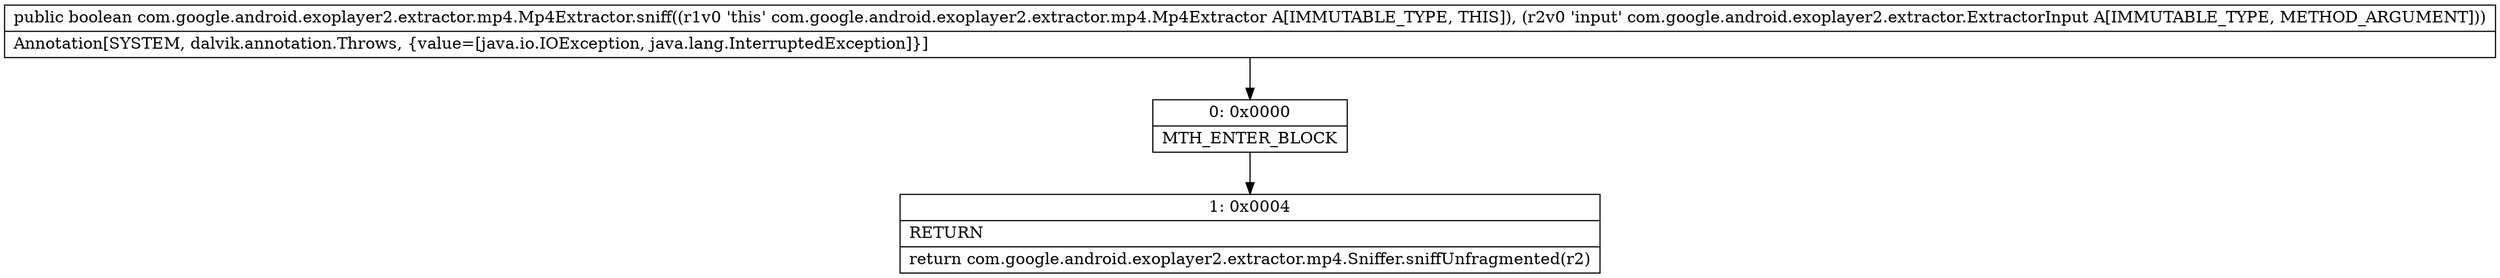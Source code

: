 digraph "CFG forcom.google.android.exoplayer2.extractor.mp4.Mp4Extractor.sniff(Lcom\/google\/android\/exoplayer2\/extractor\/ExtractorInput;)Z" {
Node_0 [shape=record,label="{0\:\ 0x0000|MTH_ENTER_BLOCK\l}"];
Node_1 [shape=record,label="{1\:\ 0x0004|RETURN\l|return com.google.android.exoplayer2.extractor.mp4.Sniffer.sniffUnfragmented(r2)\l}"];
MethodNode[shape=record,label="{public boolean com.google.android.exoplayer2.extractor.mp4.Mp4Extractor.sniff((r1v0 'this' com.google.android.exoplayer2.extractor.mp4.Mp4Extractor A[IMMUTABLE_TYPE, THIS]), (r2v0 'input' com.google.android.exoplayer2.extractor.ExtractorInput A[IMMUTABLE_TYPE, METHOD_ARGUMENT]))  | Annotation[SYSTEM, dalvik.annotation.Throws, \{value=[java.io.IOException, java.lang.InterruptedException]\}]\l}"];
MethodNode -> Node_0;
Node_0 -> Node_1;
}

